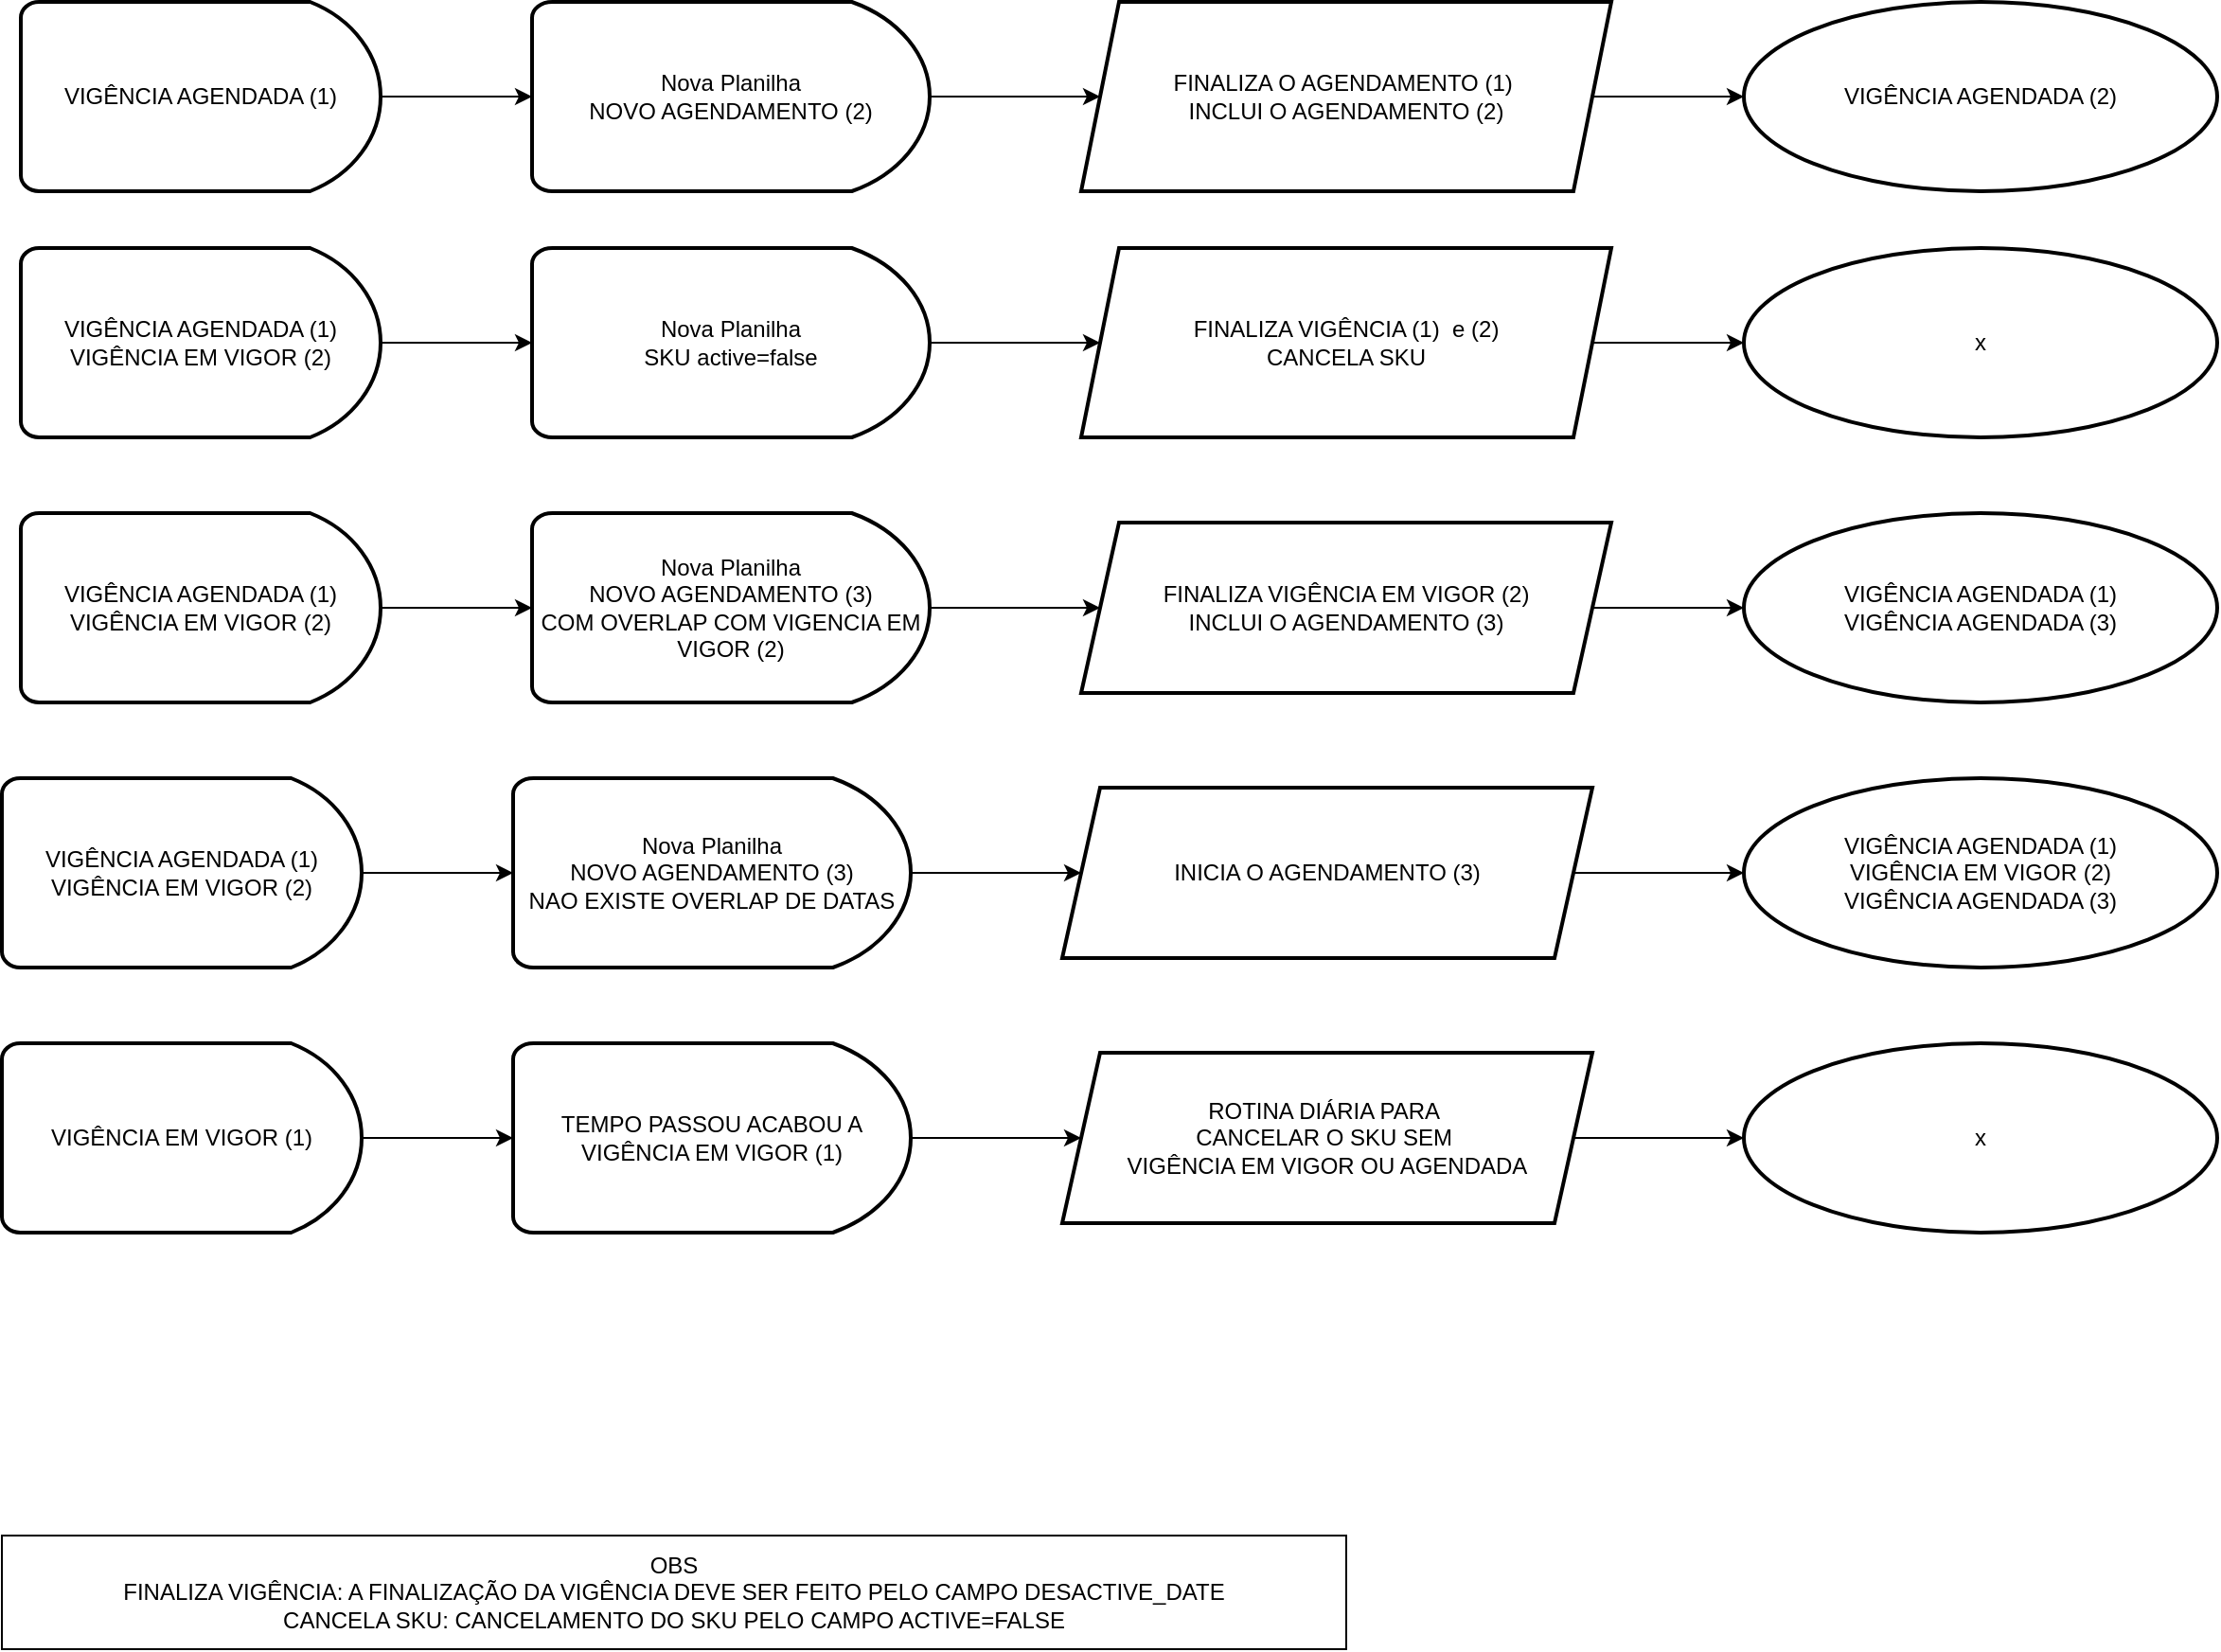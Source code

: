 <mxfile version="24.6.4" type="github">
  <diagram name="Página-1" id="5IM4jTXnU0rdfgFOPCTm">
    <mxGraphModel dx="1674" dy="774" grid="1" gridSize="10" guides="1" tooltips="1" connect="1" arrows="1" fold="1" page="1" pageScale="1" pageWidth="827" pageHeight="1169" math="0" shadow="0">
      <root>
        <mxCell id="0" />
        <mxCell id="1" parent="0" />
        <mxCell id="YRVmmR6wgMEOWOelV76Z-4" value="" style="edgeStyle=orthogonalEdgeStyle;rounded=0;orthogonalLoop=1;jettySize=auto;html=1;" edge="1" parent="1" source="YRVmmR6wgMEOWOelV76Z-1" target="YRVmmR6wgMEOWOelV76Z-3">
          <mxGeometry relative="1" as="geometry" />
        </mxCell>
        <mxCell id="YRVmmR6wgMEOWOelV76Z-1" value="&lt;div&gt;VIGÊNCIA AGENDADA (1)&lt;br&gt;&lt;/div&gt;" style="strokeWidth=2;html=1;shape=mxgraph.flowchart.delay;whiteSpace=wrap;" vertex="1" parent="1">
          <mxGeometry x="120" y="60" width="190" height="100" as="geometry" />
        </mxCell>
        <mxCell id="YRVmmR6wgMEOWOelV76Z-6" value="" style="edgeStyle=orthogonalEdgeStyle;rounded=0;orthogonalLoop=1;jettySize=auto;html=1;" edge="1" parent="1" source="YRVmmR6wgMEOWOelV76Z-3" target="YRVmmR6wgMEOWOelV76Z-5">
          <mxGeometry relative="1" as="geometry" />
        </mxCell>
        <mxCell id="YRVmmR6wgMEOWOelV76Z-3" value="Nova Planilha&lt;br&gt;NOVO AGENDAMENTO (2)" style="strokeWidth=2;html=1;shape=mxgraph.flowchart.delay;whiteSpace=wrap;" vertex="1" parent="1">
          <mxGeometry x="390" y="60" width="210" height="100" as="geometry" />
        </mxCell>
        <mxCell id="YRVmmR6wgMEOWOelV76Z-29" value="" style="edgeStyle=orthogonalEdgeStyle;rounded=0;orthogonalLoop=1;jettySize=auto;html=1;" edge="1" parent="1" source="YRVmmR6wgMEOWOelV76Z-5" target="YRVmmR6wgMEOWOelV76Z-28">
          <mxGeometry relative="1" as="geometry" />
        </mxCell>
        <mxCell id="YRVmmR6wgMEOWOelV76Z-5" value="&lt;div&gt;FINALIZA O AGENDAMENTO (1)&amp;nbsp;&lt;/div&gt;&lt;div&gt;INCLUI O AGENDAMENTO (2) &lt;/div&gt;" style="shape=parallelogram;perimeter=parallelogramPerimeter;whiteSpace=wrap;html=1;fixedSize=1;strokeWidth=2;" vertex="1" parent="1">
          <mxGeometry x="680" y="60" width="280" height="100" as="geometry" />
        </mxCell>
        <mxCell id="YRVmmR6wgMEOWOelV76Z-7" value="" style="edgeStyle=orthogonalEdgeStyle;rounded=0;orthogonalLoop=1;jettySize=auto;html=1;" edge="1" parent="1" source="YRVmmR6wgMEOWOelV76Z-8" target="YRVmmR6wgMEOWOelV76Z-10">
          <mxGeometry relative="1" as="geometry" />
        </mxCell>
        <mxCell id="YRVmmR6wgMEOWOelV76Z-8" value="&lt;div&gt;VIGÊNCIA AGENDADA (1)&lt;br&gt;VIGÊNCIA EM VIGOR (2)&lt;br&gt;&lt;/div&gt;" style="strokeWidth=2;html=1;shape=mxgraph.flowchart.delay;whiteSpace=wrap;" vertex="1" parent="1">
          <mxGeometry x="120" y="190" width="190" height="100" as="geometry" />
        </mxCell>
        <mxCell id="YRVmmR6wgMEOWOelV76Z-9" value="" style="edgeStyle=orthogonalEdgeStyle;rounded=0;orthogonalLoop=1;jettySize=auto;html=1;" edge="1" parent="1" source="YRVmmR6wgMEOWOelV76Z-10" target="YRVmmR6wgMEOWOelV76Z-11">
          <mxGeometry relative="1" as="geometry" />
        </mxCell>
        <mxCell id="YRVmmR6wgMEOWOelV76Z-10" value="Nova Planilha&lt;br&gt;SKU active=false" style="strokeWidth=2;html=1;shape=mxgraph.flowchart.delay;whiteSpace=wrap;" vertex="1" parent="1">
          <mxGeometry x="390" y="190" width="210" height="100" as="geometry" />
        </mxCell>
        <mxCell id="YRVmmR6wgMEOWOelV76Z-31" value="" style="edgeStyle=orthogonalEdgeStyle;rounded=0;orthogonalLoop=1;jettySize=auto;html=1;" edge="1" parent="1" source="YRVmmR6wgMEOWOelV76Z-11" target="YRVmmR6wgMEOWOelV76Z-30">
          <mxGeometry relative="1" as="geometry" />
        </mxCell>
        <mxCell id="YRVmmR6wgMEOWOelV76Z-11" value="FINALIZA VIGÊNCIA (1)&amp;nbsp; e (2) &lt;br&gt;CANCELA SKU" style="shape=parallelogram;perimeter=parallelogramPerimeter;whiteSpace=wrap;html=1;fixedSize=1;strokeWidth=2;" vertex="1" parent="1">
          <mxGeometry x="680" y="190" width="280" height="100" as="geometry" />
        </mxCell>
        <mxCell id="YRVmmR6wgMEOWOelV76Z-12" value="" style="edgeStyle=orthogonalEdgeStyle;rounded=0;orthogonalLoop=1;jettySize=auto;html=1;" edge="1" parent="1" source="YRVmmR6wgMEOWOelV76Z-13" target="YRVmmR6wgMEOWOelV76Z-15">
          <mxGeometry relative="1" as="geometry" />
        </mxCell>
        <mxCell id="YRVmmR6wgMEOWOelV76Z-13" value="&lt;div&gt;VIGÊNCIA AGENDADA (1)&lt;br&gt;VIGÊNCIA EM VIGOR (2)&lt;br&gt;&lt;/div&gt;" style="strokeWidth=2;html=1;shape=mxgraph.flowchart.delay;whiteSpace=wrap;" vertex="1" parent="1">
          <mxGeometry x="120" y="330" width="190" height="100" as="geometry" />
        </mxCell>
        <mxCell id="YRVmmR6wgMEOWOelV76Z-14" value="" style="edgeStyle=orthogonalEdgeStyle;rounded=0;orthogonalLoop=1;jettySize=auto;html=1;" edge="1" parent="1" source="YRVmmR6wgMEOWOelV76Z-15" target="YRVmmR6wgMEOWOelV76Z-16">
          <mxGeometry relative="1" as="geometry" />
        </mxCell>
        <mxCell id="YRVmmR6wgMEOWOelV76Z-15" value="Nova Planilha&lt;br&gt;NOVO AGENDAMENTO (3)&lt;br&gt;COM OVERLAP COM VIGENCIA EM VIGOR (2)" style="strokeWidth=2;html=1;shape=mxgraph.flowchart.delay;whiteSpace=wrap;" vertex="1" parent="1">
          <mxGeometry x="390" y="330" width="210" height="100" as="geometry" />
        </mxCell>
        <mxCell id="YRVmmR6wgMEOWOelV76Z-33" value="" style="edgeStyle=orthogonalEdgeStyle;rounded=0;orthogonalLoop=1;jettySize=auto;html=1;" edge="1" parent="1" source="YRVmmR6wgMEOWOelV76Z-16" target="YRVmmR6wgMEOWOelV76Z-32">
          <mxGeometry relative="1" as="geometry" />
        </mxCell>
        <mxCell id="YRVmmR6wgMEOWOelV76Z-16" value="FINALIZA VIGÊNCIA EM VIGOR (2)&lt;br&gt;&lt;div&gt;INCLUI O AGENDAMENTO (3) &lt;/div&gt;" style="shape=parallelogram;perimeter=parallelogramPerimeter;whiteSpace=wrap;html=1;fixedSize=1;strokeWidth=2;" vertex="1" parent="1">
          <mxGeometry x="680" y="335" width="280" height="90" as="geometry" />
        </mxCell>
        <mxCell id="YRVmmR6wgMEOWOelV76Z-17" value="OBS&lt;br&gt;&lt;div&gt;FINALIZA VIGÊNCIA: A FINALIZAÇÃO DA VIGÊNCIA DEVE SER FEITO PELO CAMPO DESACTIVE_DATE&lt;/div&gt;&lt;div&gt;CANCELA SKU: CANCELAMENTO DO SKU PELO CAMPO ACTIVE=FALSE&lt;br&gt;&lt;/div&gt;" style="rounded=0;whiteSpace=wrap;html=1;" vertex="1" parent="1">
          <mxGeometry x="110" y="870" width="710" height="60" as="geometry" />
        </mxCell>
        <mxCell id="YRVmmR6wgMEOWOelV76Z-18" value="" style="edgeStyle=orthogonalEdgeStyle;rounded=0;orthogonalLoop=1;jettySize=auto;html=1;" edge="1" parent="1" source="YRVmmR6wgMEOWOelV76Z-19" target="YRVmmR6wgMEOWOelV76Z-21">
          <mxGeometry relative="1" as="geometry" />
        </mxCell>
        <mxCell id="YRVmmR6wgMEOWOelV76Z-19" value="&lt;div&gt;VIGÊNCIA AGENDADA (1)&lt;br&gt;VIGÊNCIA EM VIGOR (2)&lt;br&gt;&lt;/div&gt;" style="strokeWidth=2;html=1;shape=mxgraph.flowchart.delay;whiteSpace=wrap;" vertex="1" parent="1">
          <mxGeometry x="110" y="470" width="190" height="100" as="geometry" />
        </mxCell>
        <mxCell id="YRVmmR6wgMEOWOelV76Z-20" value="" style="edgeStyle=orthogonalEdgeStyle;rounded=0;orthogonalLoop=1;jettySize=auto;html=1;" edge="1" parent="1" source="YRVmmR6wgMEOWOelV76Z-21" target="YRVmmR6wgMEOWOelV76Z-22">
          <mxGeometry relative="1" as="geometry" />
        </mxCell>
        <mxCell id="YRVmmR6wgMEOWOelV76Z-21" value="Nova Planilha&lt;br&gt;NOVO AGENDAMENTO (3)&lt;br&gt;NAO EXISTE OVERLAP DE DATAS" style="strokeWidth=2;html=1;shape=mxgraph.flowchart.delay;whiteSpace=wrap;" vertex="1" parent="1">
          <mxGeometry x="380" y="470" width="210" height="100" as="geometry" />
        </mxCell>
        <mxCell id="YRVmmR6wgMEOWOelV76Z-35" value="" style="edgeStyle=orthogonalEdgeStyle;rounded=0;orthogonalLoop=1;jettySize=auto;html=1;" edge="1" parent="1" source="YRVmmR6wgMEOWOelV76Z-22" target="YRVmmR6wgMEOWOelV76Z-34">
          <mxGeometry relative="1" as="geometry" />
        </mxCell>
        <mxCell id="YRVmmR6wgMEOWOelV76Z-22" value="&lt;div&gt;INICIA O AGENDAMENTO (3) &lt;/div&gt;" style="shape=parallelogram;perimeter=parallelogramPerimeter;whiteSpace=wrap;html=1;fixedSize=1;strokeWidth=2;" vertex="1" parent="1">
          <mxGeometry x="670" y="475" width="280" height="90" as="geometry" />
        </mxCell>
        <mxCell id="YRVmmR6wgMEOWOelV76Z-23" value="" style="edgeStyle=orthogonalEdgeStyle;rounded=0;orthogonalLoop=1;jettySize=auto;html=1;" edge="1" parent="1" source="YRVmmR6wgMEOWOelV76Z-24" target="YRVmmR6wgMEOWOelV76Z-26">
          <mxGeometry relative="1" as="geometry" />
        </mxCell>
        <mxCell id="YRVmmR6wgMEOWOelV76Z-24" value="&lt;div&gt;VIGÊNCIA EM VIGOR (1)&lt;br&gt;&lt;/div&gt;" style="strokeWidth=2;html=1;shape=mxgraph.flowchart.delay;whiteSpace=wrap;" vertex="1" parent="1">
          <mxGeometry x="110" y="610" width="190" height="100" as="geometry" />
        </mxCell>
        <mxCell id="YRVmmR6wgMEOWOelV76Z-25" value="" style="edgeStyle=orthogonalEdgeStyle;rounded=0;orthogonalLoop=1;jettySize=auto;html=1;" edge="1" parent="1" source="YRVmmR6wgMEOWOelV76Z-26" target="YRVmmR6wgMEOWOelV76Z-27">
          <mxGeometry relative="1" as="geometry" />
        </mxCell>
        <mxCell id="YRVmmR6wgMEOWOelV76Z-26" value="TEMPO PASSOU ACABOU A VIGÊNCIA EM VIGOR (1)" style="strokeWidth=2;html=1;shape=mxgraph.flowchart.delay;whiteSpace=wrap;" vertex="1" parent="1">
          <mxGeometry x="380" y="610" width="210" height="100" as="geometry" />
        </mxCell>
        <mxCell id="YRVmmR6wgMEOWOelV76Z-37" value="" style="edgeStyle=orthogonalEdgeStyle;rounded=0;orthogonalLoop=1;jettySize=auto;html=1;" edge="1" parent="1" source="YRVmmR6wgMEOWOelV76Z-27" target="YRVmmR6wgMEOWOelV76Z-36">
          <mxGeometry relative="1" as="geometry" />
        </mxCell>
        <mxCell id="YRVmmR6wgMEOWOelV76Z-27" value="&lt;div&gt;ROTINA DIÁRIA PARA&amp;nbsp;&lt;/div&gt;&lt;div&gt;CANCELAR O SKU SEM&amp;nbsp;&lt;/div&gt;&lt;div&gt;VIGÊNCIA EM VIGOR OU AGENDADA&lt;br&gt;&lt;/div&gt;" style="shape=parallelogram;perimeter=parallelogramPerimeter;whiteSpace=wrap;html=1;fixedSize=1;strokeWidth=2;" vertex="1" parent="1">
          <mxGeometry x="670" y="615" width="280" height="90" as="geometry" />
        </mxCell>
        <mxCell id="YRVmmR6wgMEOWOelV76Z-28" value="VIGÊNCIA AGENDADA (2)" style="ellipse;whiteSpace=wrap;html=1;strokeWidth=2;" vertex="1" parent="1">
          <mxGeometry x="1030" y="60" width="250" height="100" as="geometry" />
        </mxCell>
        <mxCell id="YRVmmR6wgMEOWOelV76Z-30" value="x" style="ellipse;whiteSpace=wrap;html=1;strokeWidth=2;" vertex="1" parent="1">
          <mxGeometry x="1030" y="190" width="250" height="100" as="geometry" />
        </mxCell>
        <mxCell id="YRVmmR6wgMEOWOelV76Z-32" value="VIGÊNCIA AGENDADA (1)&lt;br&gt;VIGÊNCIA AGENDADA (3)" style="ellipse;whiteSpace=wrap;html=1;strokeWidth=2;" vertex="1" parent="1">
          <mxGeometry x="1030" y="330" width="250" height="100" as="geometry" />
        </mxCell>
        <mxCell id="YRVmmR6wgMEOWOelV76Z-34" value="&lt;div&gt;VIGÊNCIA AGENDADA (1)&lt;br&gt;VIGÊNCIA EM VIGOR (2)&lt;br&gt;VIGÊNCIA AGENDADA (3)&lt;/div&gt;" style="ellipse;whiteSpace=wrap;html=1;strokeWidth=2;" vertex="1" parent="1">
          <mxGeometry x="1030" y="470" width="250" height="100" as="geometry" />
        </mxCell>
        <mxCell id="YRVmmR6wgMEOWOelV76Z-36" value="x" style="ellipse;whiteSpace=wrap;html=1;strokeWidth=2;" vertex="1" parent="1">
          <mxGeometry x="1030" y="610" width="250" height="100" as="geometry" />
        </mxCell>
      </root>
    </mxGraphModel>
  </diagram>
</mxfile>
